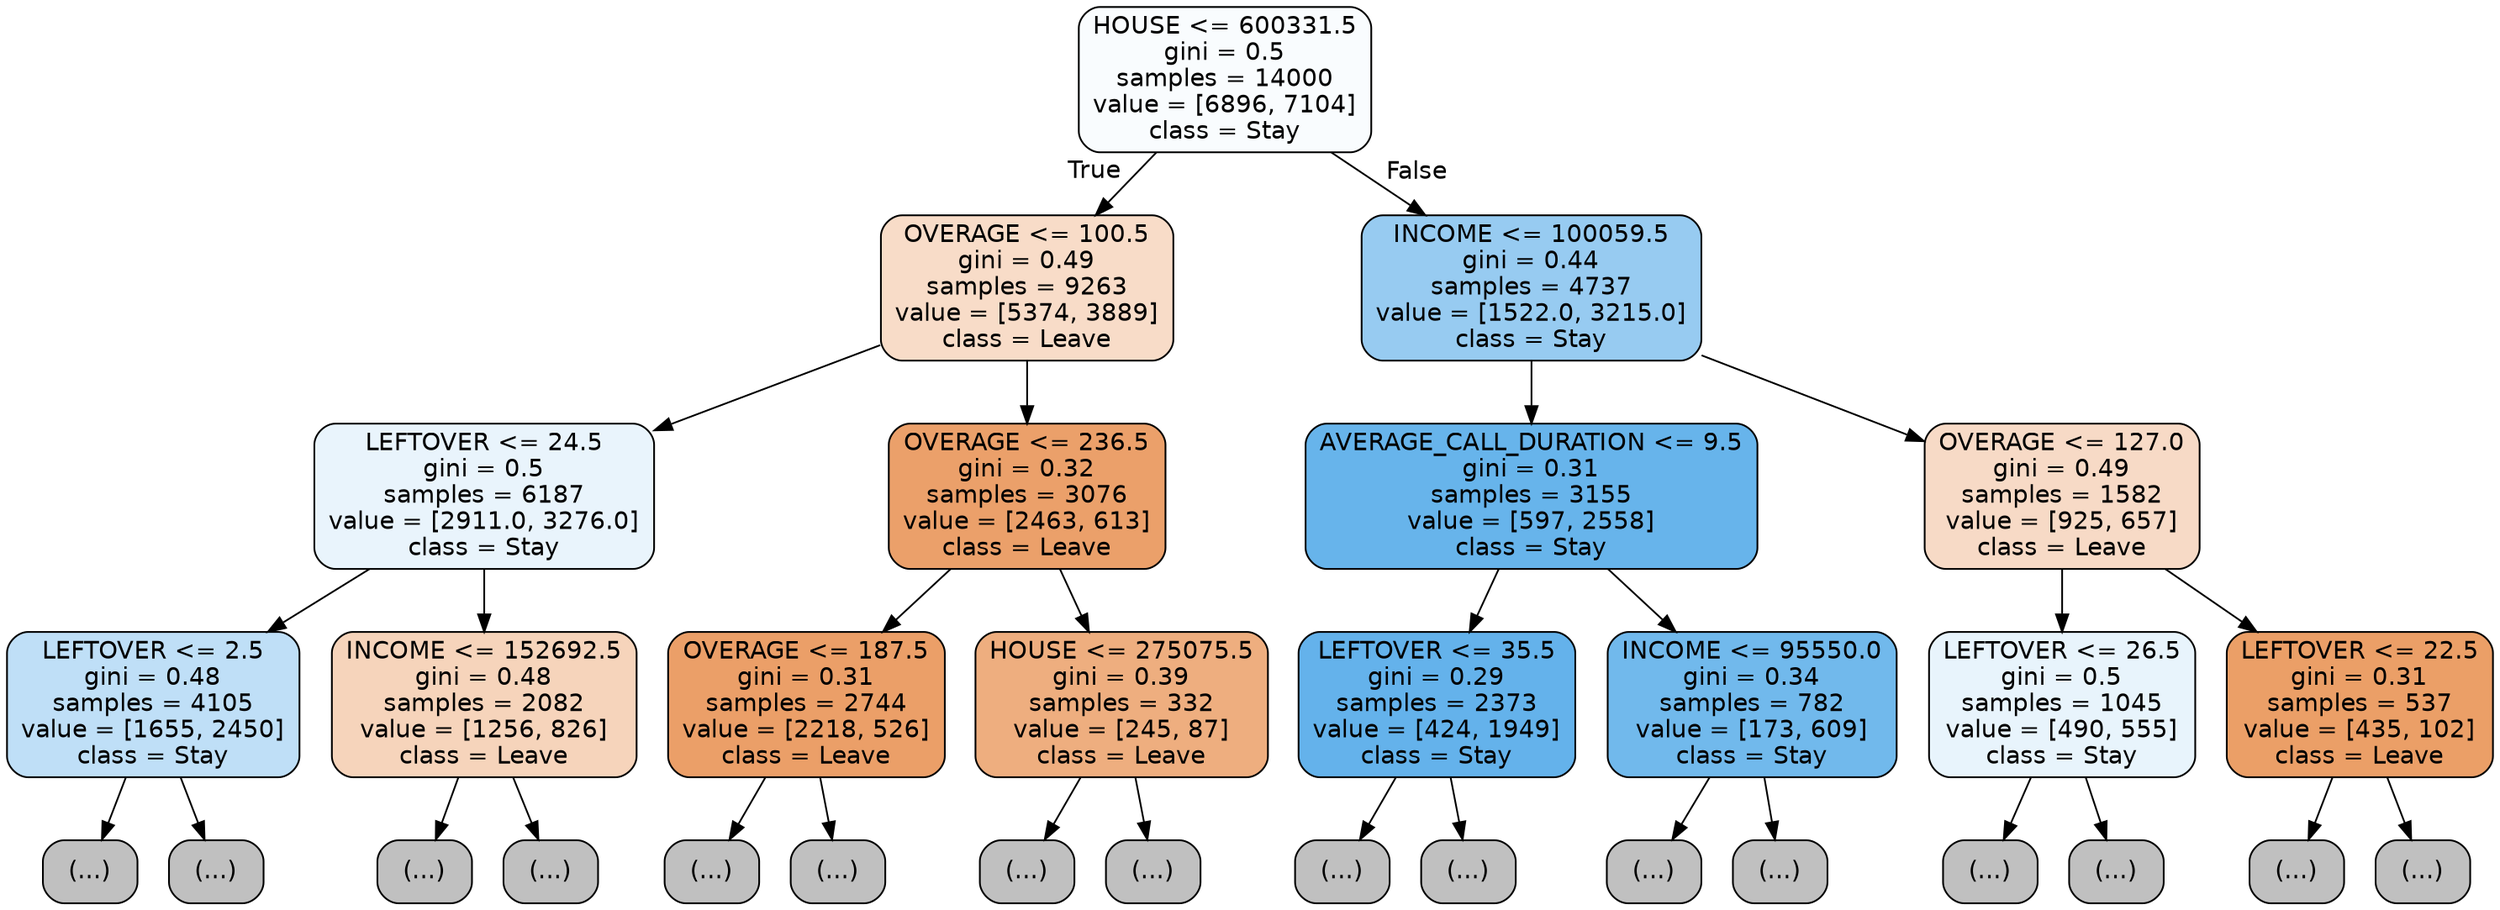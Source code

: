 digraph Tree {
node [shape=box, style="filled, rounded", color="black", fontname="helvetica"] ;
edge [fontname="helvetica"] ;
0 [label="HOUSE <= 600331.5\ngini = 0.5\nsamples = 14000\nvalue = [6896, 7104]\nclass = Stay", fillcolor="#f9fcfe"] ;
1 [label="OVERAGE <= 100.5\ngini = 0.49\nsamples = 9263\nvalue = [5374, 3889]\nclass = Leave", fillcolor="#f8dcc8"] ;
0 -> 1 [labeldistance=2.5, labelangle=45, headlabel="True"] ;
2 [label="LEFTOVER <= 24.5\ngini = 0.5\nsamples = 6187\nvalue = [2911.0, 3276.0]\nclass = Stay", fillcolor="#e9f4fc"] ;
1 -> 2 ;
3 [label="LEFTOVER <= 2.5\ngini = 0.48\nsamples = 4105\nvalue = [1655, 2450]\nclass = Stay", fillcolor="#bfdff7"] ;
2 -> 3 ;
4 [label="(...)", fillcolor="#C0C0C0"] ;
3 -> 4 ;
7 [label="(...)", fillcolor="#C0C0C0"] ;
3 -> 7 ;
10 [label="INCOME <= 152692.5\ngini = 0.48\nsamples = 2082\nvalue = [1256, 826]\nclass = Leave", fillcolor="#f6d4bb"] ;
2 -> 10 ;
11 [label="(...)", fillcolor="#C0C0C0"] ;
10 -> 11 ;
14 [label="(...)", fillcolor="#C0C0C0"] ;
10 -> 14 ;
17 [label="OVERAGE <= 236.5\ngini = 0.32\nsamples = 3076\nvalue = [2463, 613]\nclass = Leave", fillcolor="#eba06a"] ;
1 -> 17 ;
18 [label="OVERAGE <= 187.5\ngini = 0.31\nsamples = 2744\nvalue = [2218, 526]\nclass = Leave", fillcolor="#eb9f68"] ;
17 -> 18 ;
19 [label="(...)", fillcolor="#C0C0C0"] ;
18 -> 19 ;
22 [label="(...)", fillcolor="#C0C0C0"] ;
18 -> 22 ;
25 [label="HOUSE <= 275075.5\ngini = 0.39\nsamples = 332\nvalue = [245, 87]\nclass = Leave", fillcolor="#eeae7f"] ;
17 -> 25 ;
26 [label="(...)", fillcolor="#C0C0C0"] ;
25 -> 26 ;
29 [label="(...)", fillcolor="#C0C0C0"] ;
25 -> 29 ;
32 [label="INCOME <= 100059.5\ngini = 0.44\nsamples = 4737\nvalue = [1522.0, 3215.0]\nclass = Stay", fillcolor="#97cbf1"] ;
0 -> 32 [labeldistance=2.5, labelangle=-45, headlabel="False"] ;
33 [label="AVERAGE_CALL_DURATION <= 9.5\ngini = 0.31\nsamples = 3155\nvalue = [597, 2558]\nclass = Stay", fillcolor="#67b4eb"] ;
32 -> 33 ;
34 [label="LEFTOVER <= 35.5\ngini = 0.29\nsamples = 2373\nvalue = [424, 1949]\nclass = Stay", fillcolor="#64b2eb"] ;
33 -> 34 ;
35 [label="(...)", fillcolor="#C0C0C0"] ;
34 -> 35 ;
38 [label="(...)", fillcolor="#C0C0C0"] ;
34 -> 38 ;
41 [label="INCOME <= 95550.0\ngini = 0.34\nsamples = 782\nvalue = [173, 609]\nclass = Stay", fillcolor="#71b9ec"] ;
33 -> 41 ;
42 [label="(...)", fillcolor="#C0C0C0"] ;
41 -> 42 ;
45 [label="(...)", fillcolor="#C0C0C0"] ;
41 -> 45 ;
48 [label="OVERAGE <= 127.0\ngini = 0.49\nsamples = 1582\nvalue = [925, 657]\nclass = Leave", fillcolor="#f7dac6"] ;
32 -> 48 ;
49 [label="LEFTOVER <= 26.5\ngini = 0.5\nsamples = 1045\nvalue = [490, 555]\nclass = Stay", fillcolor="#e8f4fc"] ;
48 -> 49 ;
50 [label="(...)", fillcolor="#C0C0C0"] ;
49 -> 50 ;
53 [label="(...)", fillcolor="#C0C0C0"] ;
49 -> 53 ;
56 [label="LEFTOVER <= 22.5\ngini = 0.31\nsamples = 537\nvalue = [435, 102]\nclass = Leave", fillcolor="#eb9f67"] ;
48 -> 56 ;
57 [label="(...)", fillcolor="#C0C0C0"] ;
56 -> 57 ;
60 [label="(...)", fillcolor="#C0C0C0"] ;
56 -> 60 ;
}